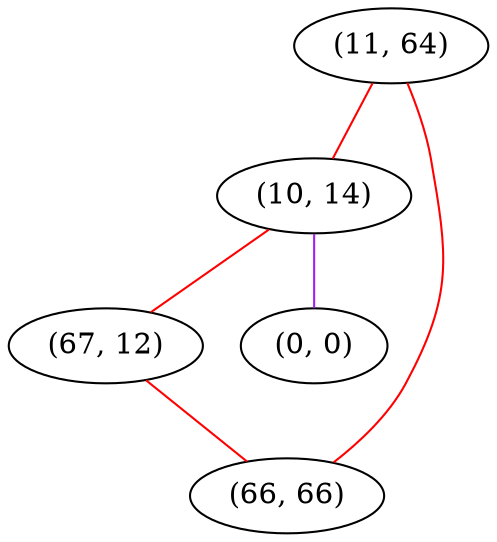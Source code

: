 graph "" {
"(11, 64)";
"(10, 14)";
"(67, 12)";
"(0, 0)";
"(66, 66)";
"(11, 64)" -- "(10, 14)"  [color=red, key=0, weight=1];
"(11, 64)" -- "(66, 66)"  [color=red, key=0, weight=1];
"(10, 14)" -- "(0, 0)"  [color=purple, key=0, weight=4];
"(10, 14)" -- "(67, 12)"  [color=red, key=0, weight=1];
"(67, 12)" -- "(66, 66)"  [color=red, key=0, weight=1];
}
